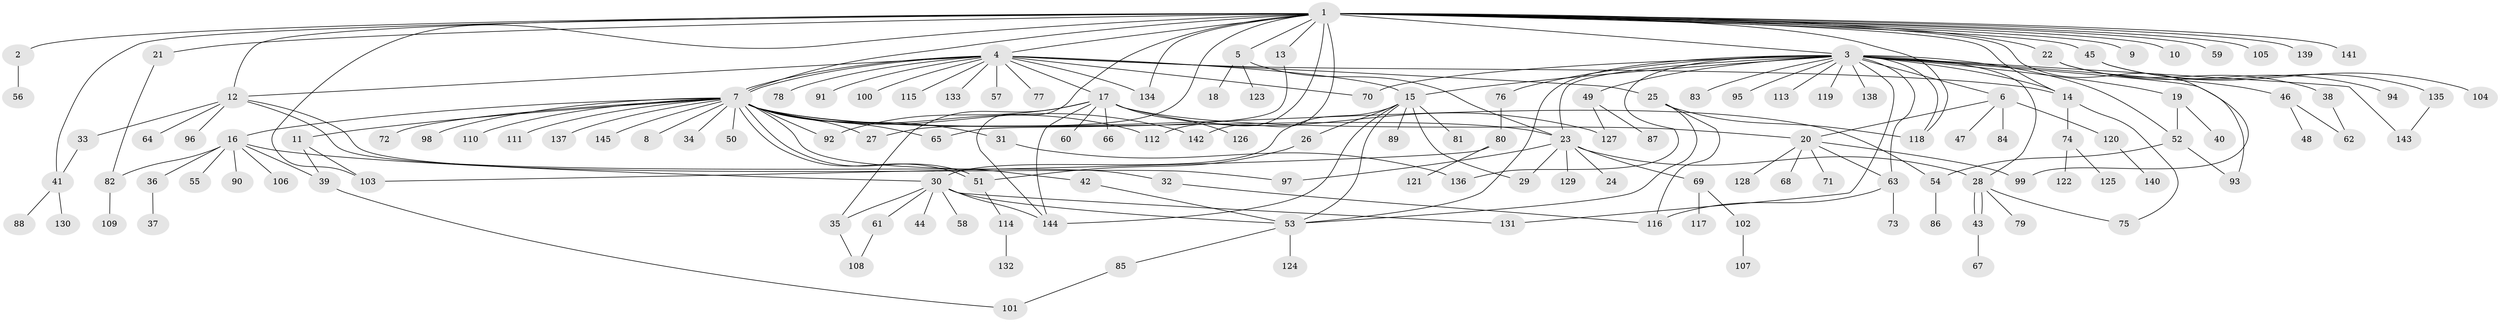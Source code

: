 // coarse degree distribution, {18: 0.009900990099009901, 30: 0.009900990099009901, 1: 0.5742574257425742, 6: 0.009900990099009901, 4: 0.019801980198019802, 12: 0.009900990099009901, 2: 0.26732673267326734, 9: 0.019801980198019802, 3: 0.039603960396039604, 11: 0.009900990099009901, 10: 0.009900990099009901, 17: 0.009900990099009901, 8: 0.009900990099009901}
// Generated by graph-tools (version 1.1) at 2025/50/03/04/25 21:50:04]
// undirected, 145 vertices, 197 edges
graph export_dot {
graph [start="1"]
  node [color=gray90,style=filled];
  1;
  2;
  3;
  4;
  5;
  6;
  7;
  8;
  9;
  10;
  11;
  12;
  13;
  14;
  15;
  16;
  17;
  18;
  19;
  20;
  21;
  22;
  23;
  24;
  25;
  26;
  27;
  28;
  29;
  30;
  31;
  32;
  33;
  34;
  35;
  36;
  37;
  38;
  39;
  40;
  41;
  42;
  43;
  44;
  45;
  46;
  47;
  48;
  49;
  50;
  51;
  52;
  53;
  54;
  55;
  56;
  57;
  58;
  59;
  60;
  61;
  62;
  63;
  64;
  65;
  66;
  67;
  68;
  69;
  70;
  71;
  72;
  73;
  74;
  75;
  76;
  77;
  78;
  79;
  80;
  81;
  82;
  83;
  84;
  85;
  86;
  87;
  88;
  89;
  90;
  91;
  92;
  93;
  94;
  95;
  96;
  97;
  98;
  99;
  100;
  101;
  102;
  103;
  104;
  105;
  106;
  107;
  108;
  109;
  110;
  111;
  112;
  113;
  114;
  115;
  116;
  117;
  118;
  119;
  120;
  121;
  122;
  123;
  124;
  125;
  126;
  127;
  128;
  129;
  130;
  131;
  132;
  133;
  134;
  135;
  136;
  137;
  138;
  139;
  140;
  141;
  142;
  143;
  144;
  145;
  1 -- 2;
  1 -- 3;
  1 -- 4;
  1 -- 5;
  1 -- 7;
  1 -- 9;
  1 -- 10;
  1 -- 12;
  1 -- 13;
  1 -- 14;
  1 -- 21;
  1 -- 22;
  1 -- 27;
  1 -- 41;
  1 -- 45;
  1 -- 59;
  1 -- 99;
  1 -- 103;
  1 -- 105;
  1 -- 112;
  1 -- 118;
  1 -- 134;
  1 -- 139;
  1 -- 141;
  1 -- 142;
  1 -- 144;
  2 -- 56;
  3 -- 6;
  3 -- 14;
  3 -- 15;
  3 -- 19;
  3 -- 23;
  3 -- 28;
  3 -- 46;
  3 -- 49;
  3 -- 52;
  3 -- 53;
  3 -- 63;
  3 -- 70;
  3 -- 76;
  3 -- 83;
  3 -- 93;
  3 -- 95;
  3 -- 113;
  3 -- 118;
  3 -- 119;
  3 -- 131;
  3 -- 136;
  3 -- 138;
  3 -- 143;
  4 -- 7;
  4 -- 7;
  4 -- 12;
  4 -- 14;
  4 -- 15;
  4 -- 17;
  4 -- 25;
  4 -- 57;
  4 -- 70;
  4 -- 77;
  4 -- 78;
  4 -- 91;
  4 -- 100;
  4 -- 115;
  4 -- 133;
  4 -- 134;
  5 -- 18;
  5 -- 23;
  5 -- 123;
  6 -- 20;
  6 -- 47;
  6 -- 84;
  6 -- 120;
  7 -- 8;
  7 -- 11;
  7 -- 16;
  7 -- 23;
  7 -- 27;
  7 -- 31;
  7 -- 34;
  7 -- 42;
  7 -- 50;
  7 -- 51;
  7 -- 51;
  7 -- 54;
  7 -- 65;
  7 -- 72;
  7 -- 92;
  7 -- 98;
  7 -- 110;
  7 -- 111;
  7 -- 112;
  7 -- 137;
  7 -- 142;
  7 -- 145;
  11 -- 39;
  11 -- 103;
  12 -- 32;
  12 -- 33;
  12 -- 64;
  12 -- 96;
  12 -- 97;
  13 -- 65;
  14 -- 74;
  14 -- 75;
  15 -- 26;
  15 -- 29;
  15 -- 30;
  15 -- 53;
  15 -- 81;
  15 -- 89;
  15 -- 144;
  16 -- 30;
  16 -- 36;
  16 -- 39;
  16 -- 55;
  16 -- 82;
  16 -- 90;
  16 -- 106;
  17 -- 20;
  17 -- 35;
  17 -- 60;
  17 -- 66;
  17 -- 92;
  17 -- 126;
  17 -- 127;
  17 -- 144;
  19 -- 40;
  19 -- 52;
  20 -- 63;
  20 -- 68;
  20 -- 71;
  20 -- 99;
  20 -- 128;
  21 -- 82;
  22 -- 38;
  22 -- 94;
  23 -- 24;
  23 -- 28;
  23 -- 29;
  23 -- 69;
  23 -- 97;
  23 -- 129;
  25 -- 53;
  25 -- 116;
  25 -- 118;
  26 -- 51;
  28 -- 43;
  28 -- 43;
  28 -- 75;
  28 -- 79;
  30 -- 35;
  30 -- 44;
  30 -- 53;
  30 -- 58;
  30 -- 61;
  30 -- 131;
  30 -- 144;
  31 -- 136;
  32 -- 116;
  33 -- 41;
  35 -- 108;
  36 -- 37;
  38 -- 62;
  39 -- 101;
  41 -- 88;
  41 -- 130;
  42 -- 53;
  43 -- 67;
  45 -- 104;
  45 -- 135;
  46 -- 48;
  46 -- 62;
  49 -- 87;
  49 -- 127;
  51 -- 114;
  52 -- 54;
  52 -- 93;
  53 -- 85;
  53 -- 124;
  54 -- 86;
  61 -- 108;
  63 -- 73;
  63 -- 116;
  69 -- 102;
  69 -- 117;
  74 -- 122;
  74 -- 125;
  76 -- 80;
  80 -- 103;
  80 -- 121;
  82 -- 109;
  85 -- 101;
  102 -- 107;
  114 -- 132;
  120 -- 140;
  135 -- 143;
}
